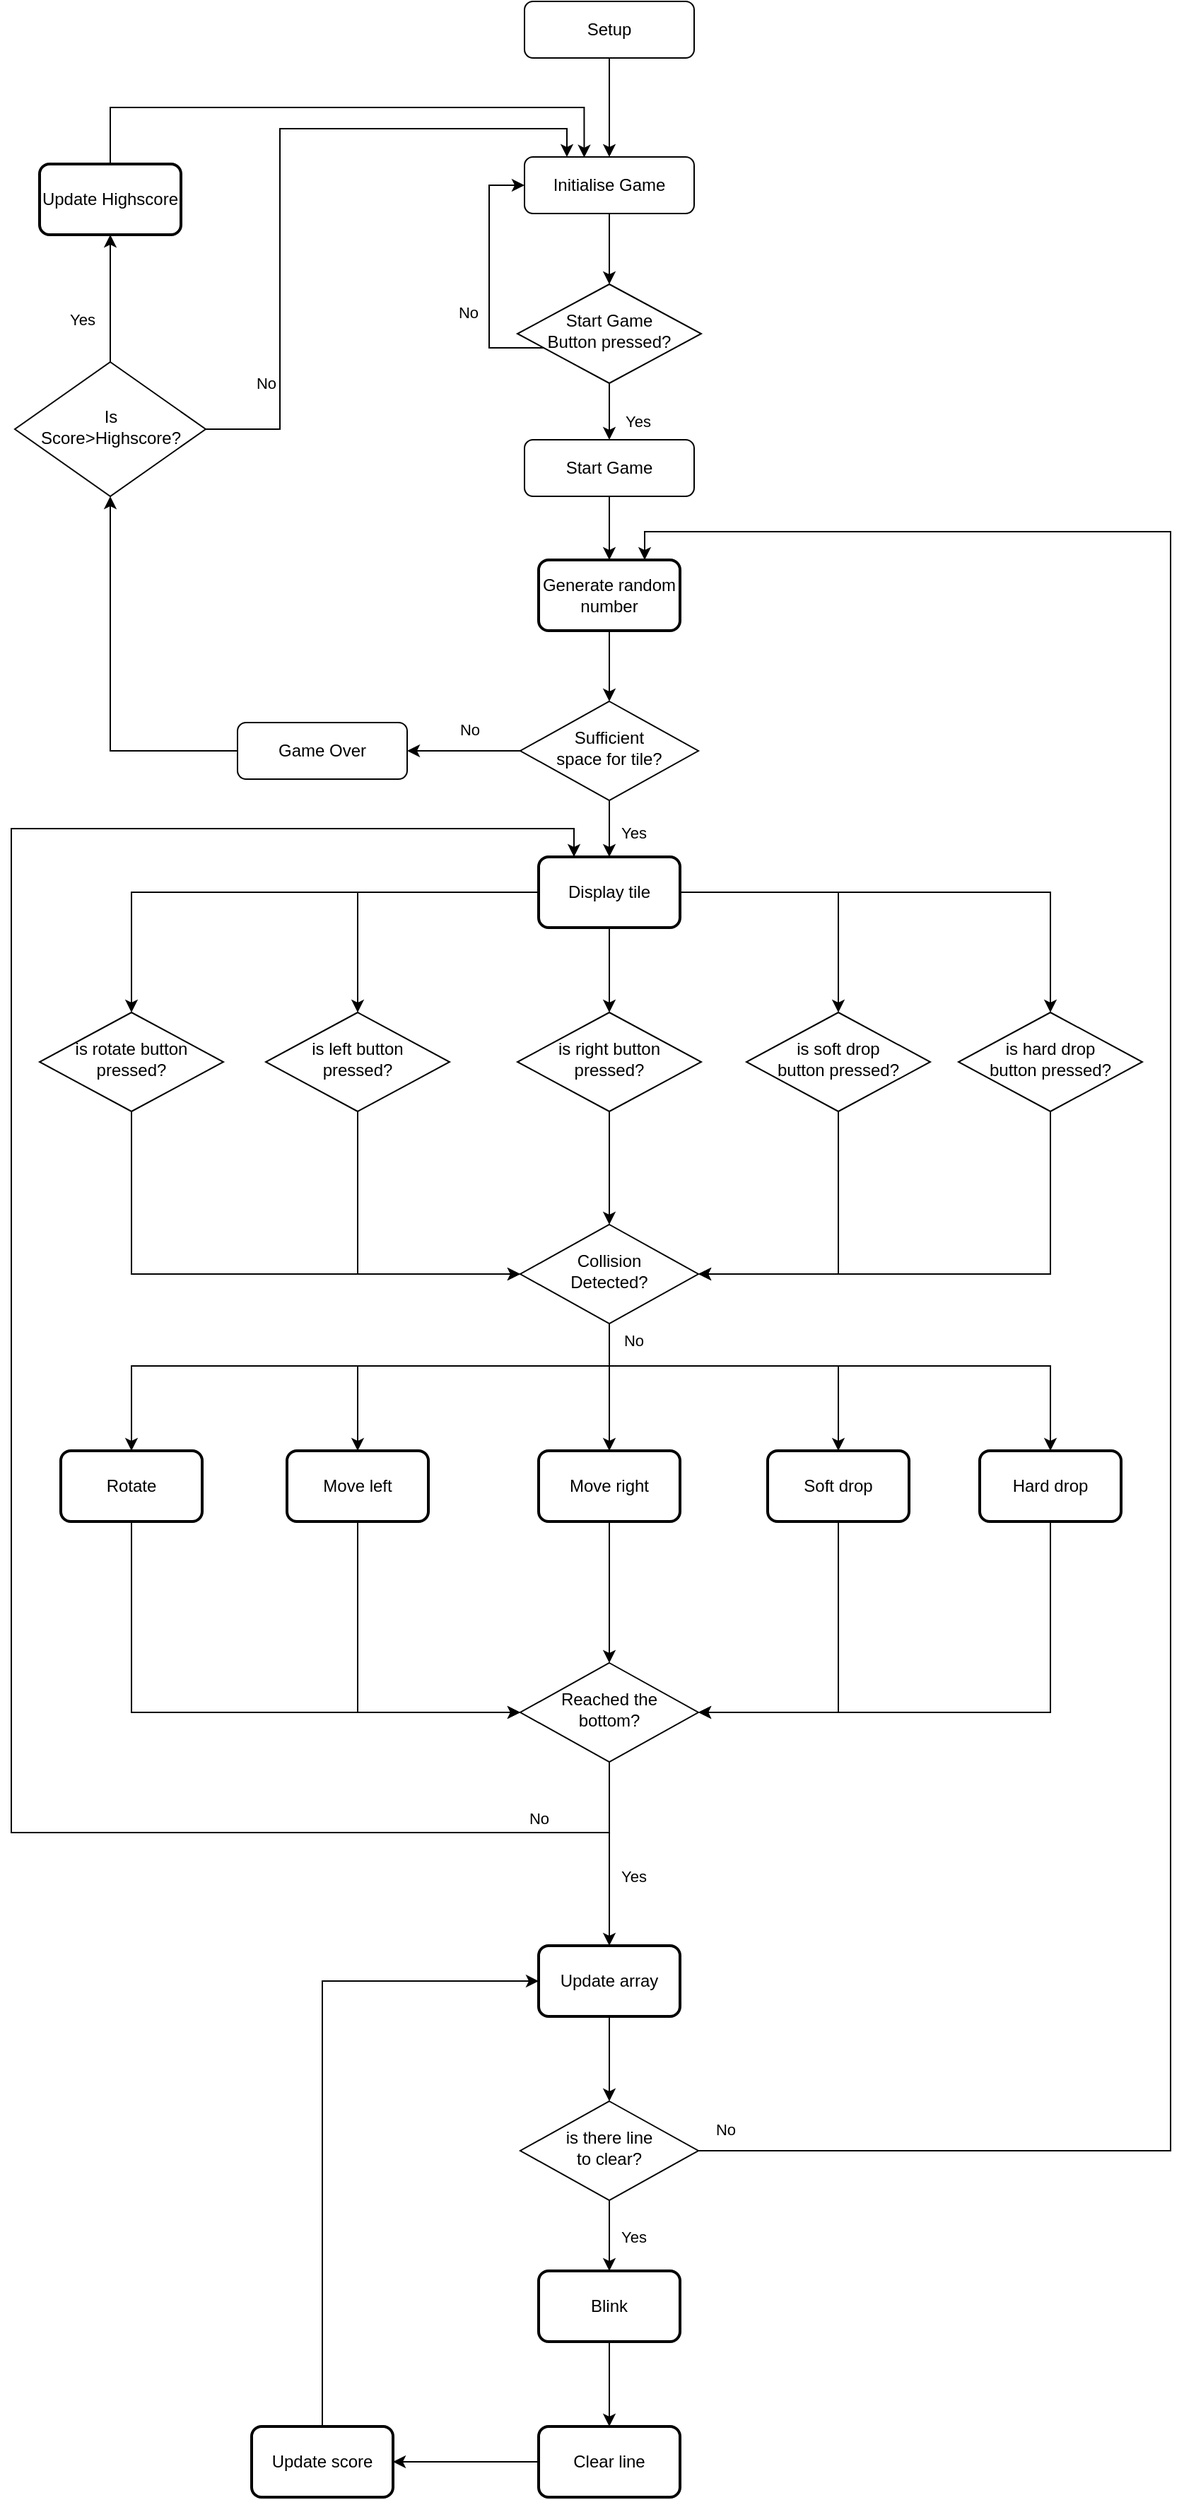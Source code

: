 <mxfile version="20.5.3" type="github">
  <diagram id="C5RBs43oDa-KdzZeNtuy" name="Page-1">
    <mxGraphModel dx="1038" dy="539" grid="1" gridSize="10" guides="1" tooltips="1" connect="1" arrows="1" fold="1" page="1" pageScale="1" pageWidth="827" pageHeight="1169" math="0" shadow="0">
      <root>
        <mxCell id="WIyWlLk6GJQsqaUBKTNV-0" />
        <mxCell id="WIyWlLk6GJQsqaUBKTNV-1" parent="WIyWlLk6GJQsqaUBKTNV-0" />
        <mxCell id="yWisvz86Ieo4HoxSNun3-1" style="edgeStyle=orthogonalEdgeStyle;rounded=0;orthogonalLoop=1;jettySize=auto;html=1;entryX=0.5;entryY=0;entryDx=0;entryDy=0;" edge="1" parent="WIyWlLk6GJQsqaUBKTNV-1" source="WIyWlLk6GJQsqaUBKTNV-3" target="yWisvz86Ieo4HoxSNun3-0">
          <mxGeometry relative="1" as="geometry" />
        </mxCell>
        <mxCell id="WIyWlLk6GJQsqaUBKTNV-3" value="Setup" style="rounded=1;whiteSpace=wrap;html=1;fontSize=12;glass=0;strokeWidth=1;shadow=0;" parent="WIyWlLk6GJQsqaUBKTNV-1" vertex="1">
          <mxGeometry x="433" y="135" width="120" height="40" as="geometry" />
        </mxCell>
        <mxCell id="yWisvz86Ieo4HoxSNun3-4" style="edgeStyle=orthogonalEdgeStyle;rounded=0;orthogonalLoop=1;jettySize=auto;html=1;" edge="1" parent="WIyWlLk6GJQsqaUBKTNV-1" source="yWisvz86Ieo4HoxSNun3-0" target="yWisvz86Ieo4HoxSNun3-3">
          <mxGeometry relative="1" as="geometry" />
        </mxCell>
        <mxCell id="yWisvz86Ieo4HoxSNun3-0" value="Initialise Game" style="rounded=1;whiteSpace=wrap;html=1;fontSize=12;glass=0;strokeWidth=1;shadow=0;" vertex="1" parent="WIyWlLk6GJQsqaUBKTNV-1">
          <mxGeometry x="433" y="245" width="120" height="40" as="geometry" />
        </mxCell>
        <mxCell id="yWisvz86Ieo4HoxSNun3-15" style="edgeStyle=orthogonalEdgeStyle;rounded=0;orthogonalLoop=1;jettySize=auto;html=1;" edge="1" parent="WIyWlLk6GJQsqaUBKTNV-1" source="yWisvz86Ieo4HoxSNun3-2" target="yWisvz86Ieo4HoxSNun3-14">
          <mxGeometry relative="1" as="geometry" />
        </mxCell>
        <mxCell id="yWisvz86Ieo4HoxSNun3-2" value="Start Game" style="rounded=1;whiteSpace=wrap;html=1;fontSize=12;glass=0;strokeWidth=1;shadow=0;" vertex="1" parent="WIyWlLk6GJQsqaUBKTNV-1">
          <mxGeometry x="433" y="445" width="120" height="40" as="geometry" />
        </mxCell>
        <mxCell id="yWisvz86Ieo4HoxSNun3-8" style="edgeStyle=orthogonalEdgeStyle;rounded=0;orthogonalLoop=1;jettySize=auto;html=1;entryX=0;entryY=0.5;entryDx=0;entryDy=0;" edge="1" parent="WIyWlLk6GJQsqaUBKTNV-1" source="yWisvz86Ieo4HoxSNun3-3" target="yWisvz86Ieo4HoxSNun3-0">
          <mxGeometry relative="1" as="geometry">
            <Array as="points">
              <mxPoint x="408" y="380" />
              <mxPoint x="408" y="265" />
            </Array>
          </mxGeometry>
        </mxCell>
        <mxCell id="yWisvz86Ieo4HoxSNun3-9" value="No" style="edgeLabel;html=1;align=center;verticalAlign=middle;resizable=0;points=[];" vertex="1" connectable="0" parent="yWisvz86Ieo4HoxSNun3-8">
          <mxGeometry x="-0.557" y="-1" relative="1" as="geometry">
            <mxPoint x="-16" y="-24" as="offset" />
          </mxGeometry>
        </mxCell>
        <mxCell id="yWisvz86Ieo4HoxSNun3-12" style="edgeStyle=orthogonalEdgeStyle;rounded=0;orthogonalLoop=1;jettySize=auto;html=1;" edge="1" parent="WIyWlLk6GJQsqaUBKTNV-1" source="yWisvz86Ieo4HoxSNun3-3" target="yWisvz86Ieo4HoxSNun3-2">
          <mxGeometry relative="1" as="geometry" />
        </mxCell>
        <mxCell id="yWisvz86Ieo4HoxSNun3-13" value="Yes" style="edgeLabel;html=1;align=center;verticalAlign=middle;resizable=0;points=[];" vertex="1" connectable="0" parent="yWisvz86Ieo4HoxSNun3-12">
          <mxGeometry x="0.235" relative="1" as="geometry">
            <mxPoint x="20" y="2" as="offset" />
          </mxGeometry>
        </mxCell>
        <mxCell id="yWisvz86Ieo4HoxSNun3-3" value="Start Game &lt;br&gt;Button pressed?" style="rhombus;whiteSpace=wrap;html=1;shadow=0;fontFamily=Helvetica;fontSize=12;align=center;strokeWidth=1;spacing=6;spacingTop=-4;" vertex="1" parent="WIyWlLk6GJQsqaUBKTNV-1">
          <mxGeometry x="428" y="335" width="130" height="70" as="geometry" />
        </mxCell>
        <mxCell id="yWisvz86Ieo4HoxSNun3-19" style="edgeStyle=orthogonalEdgeStyle;rounded=0;orthogonalLoop=1;jettySize=auto;html=1;entryX=0.5;entryY=0;entryDx=0;entryDy=0;" edge="1" parent="WIyWlLk6GJQsqaUBKTNV-1" source="yWisvz86Ieo4HoxSNun3-14" target="yWisvz86Ieo4HoxSNun3-18">
          <mxGeometry relative="1" as="geometry" />
        </mxCell>
        <mxCell id="yWisvz86Ieo4HoxSNun3-14" value="Generate random&lt;br&gt;number" style="rounded=1;whiteSpace=wrap;html=1;absoluteArcSize=1;arcSize=14;strokeWidth=2;" vertex="1" parent="WIyWlLk6GJQsqaUBKTNV-1">
          <mxGeometry x="443" y="530" width="100" height="50" as="geometry" />
        </mxCell>
        <mxCell id="yWisvz86Ieo4HoxSNun3-43" style="edgeStyle=orthogonalEdgeStyle;rounded=0;orthogonalLoop=1;jettySize=auto;html=1;entryX=0.5;entryY=0;entryDx=0;entryDy=0;" edge="1" parent="WIyWlLk6GJQsqaUBKTNV-1" source="yWisvz86Ieo4HoxSNun3-16" target="yWisvz86Ieo4HoxSNun3-38">
          <mxGeometry relative="1" as="geometry" />
        </mxCell>
        <mxCell id="yWisvz86Ieo4HoxSNun3-44" style="edgeStyle=orthogonalEdgeStyle;rounded=0;orthogonalLoop=1;jettySize=auto;html=1;entryX=0.5;entryY=0;entryDx=0;entryDy=0;" edge="1" parent="WIyWlLk6GJQsqaUBKTNV-1" source="yWisvz86Ieo4HoxSNun3-16" target="yWisvz86Ieo4HoxSNun3-41">
          <mxGeometry relative="1" as="geometry" />
        </mxCell>
        <mxCell id="yWisvz86Ieo4HoxSNun3-45" style="edgeStyle=orthogonalEdgeStyle;rounded=0;orthogonalLoop=1;jettySize=auto;html=1;entryX=0.5;entryY=0;entryDx=0;entryDy=0;" edge="1" parent="WIyWlLk6GJQsqaUBKTNV-1" source="yWisvz86Ieo4HoxSNun3-16" target="yWisvz86Ieo4HoxSNun3-42">
          <mxGeometry relative="1" as="geometry" />
        </mxCell>
        <mxCell id="yWisvz86Ieo4HoxSNun3-48" style="edgeStyle=orthogonalEdgeStyle;rounded=0;orthogonalLoop=1;jettySize=auto;html=1;" edge="1" parent="WIyWlLk6GJQsqaUBKTNV-1" source="yWisvz86Ieo4HoxSNun3-16" target="yWisvz86Ieo4HoxSNun3-40">
          <mxGeometry relative="1" as="geometry" />
        </mxCell>
        <mxCell id="yWisvz86Ieo4HoxSNun3-50" style="edgeStyle=orthogonalEdgeStyle;rounded=0;orthogonalLoop=1;jettySize=auto;html=1;entryX=0.5;entryY=0;entryDx=0;entryDy=0;" edge="1" parent="WIyWlLk6GJQsqaUBKTNV-1" source="yWisvz86Ieo4HoxSNun3-16" target="yWisvz86Ieo4HoxSNun3-39">
          <mxGeometry relative="1" as="geometry" />
        </mxCell>
        <mxCell id="yWisvz86Ieo4HoxSNun3-16" value="Display tile" style="rounded=1;whiteSpace=wrap;html=1;absoluteArcSize=1;arcSize=14;strokeWidth=2;" vertex="1" parent="WIyWlLk6GJQsqaUBKTNV-1">
          <mxGeometry x="443" y="740" width="100" height="50" as="geometry" />
        </mxCell>
        <mxCell id="yWisvz86Ieo4HoxSNun3-20" style="edgeStyle=orthogonalEdgeStyle;rounded=0;orthogonalLoop=1;jettySize=auto;html=1;entryX=0.5;entryY=0;entryDx=0;entryDy=0;" edge="1" parent="WIyWlLk6GJQsqaUBKTNV-1" source="yWisvz86Ieo4HoxSNun3-18" target="yWisvz86Ieo4HoxSNun3-16">
          <mxGeometry relative="1" as="geometry" />
        </mxCell>
        <mxCell id="yWisvz86Ieo4HoxSNun3-24" value="Yes" style="edgeLabel;html=1;align=center;verticalAlign=middle;resizable=0;points=[];" vertex="1" connectable="0" parent="yWisvz86Ieo4HoxSNun3-20">
          <mxGeometry x="-0.284" y="1" relative="1" as="geometry">
            <mxPoint x="16" y="8" as="offset" />
          </mxGeometry>
        </mxCell>
        <mxCell id="yWisvz86Ieo4HoxSNun3-22" style="edgeStyle=orthogonalEdgeStyle;rounded=0;orthogonalLoop=1;jettySize=auto;html=1;entryX=1;entryY=0.5;entryDx=0;entryDy=0;" edge="1" parent="WIyWlLk6GJQsqaUBKTNV-1" source="yWisvz86Ieo4HoxSNun3-18" target="yWisvz86Ieo4HoxSNun3-37">
          <mxGeometry relative="1" as="geometry">
            <mxPoint x="190" y="575" as="targetPoint" />
          </mxGeometry>
        </mxCell>
        <mxCell id="yWisvz86Ieo4HoxSNun3-23" value="No" style="edgeLabel;html=1;align=center;verticalAlign=middle;resizable=0;points=[];" vertex="1" connectable="0" parent="yWisvz86Ieo4HoxSNun3-22">
          <mxGeometry x="-0.236" y="-5" relative="1" as="geometry">
            <mxPoint x="-6" y="-10" as="offset" />
          </mxGeometry>
        </mxCell>
        <mxCell id="yWisvz86Ieo4HoxSNun3-18" value="Sufficient &lt;br&gt;space for tile?" style="rhombus;whiteSpace=wrap;html=1;shadow=0;fontFamily=Helvetica;fontSize=12;align=center;strokeWidth=1;spacing=6;spacingTop=-4;" vertex="1" parent="WIyWlLk6GJQsqaUBKTNV-1">
          <mxGeometry x="430" y="630" width="126" height="70" as="geometry" />
        </mxCell>
        <mxCell id="yWisvz86Ieo4HoxSNun3-36" style="edgeStyle=orthogonalEdgeStyle;rounded=0;orthogonalLoop=1;jettySize=auto;html=1;entryX=0.352;entryY=0.01;entryDx=0;entryDy=0;entryPerimeter=0;" edge="1" parent="WIyWlLk6GJQsqaUBKTNV-1" source="yWisvz86Ieo4HoxSNun3-26" target="yWisvz86Ieo4HoxSNun3-0">
          <mxGeometry relative="1" as="geometry">
            <Array as="points">
              <mxPoint x="140" y="210" />
              <mxPoint x="475" y="210" />
            </Array>
          </mxGeometry>
        </mxCell>
        <mxCell id="yWisvz86Ieo4HoxSNun3-26" value="Update Highscore" style="rounded=1;whiteSpace=wrap;html=1;absoluteArcSize=1;arcSize=14;strokeWidth=2;" vertex="1" parent="WIyWlLk6GJQsqaUBKTNV-1">
          <mxGeometry x="90" y="250" width="100" height="50" as="geometry" />
        </mxCell>
        <mxCell id="yWisvz86Ieo4HoxSNun3-29" style="edgeStyle=orthogonalEdgeStyle;rounded=0;orthogonalLoop=1;jettySize=auto;html=1;" edge="1" parent="WIyWlLk6GJQsqaUBKTNV-1" source="yWisvz86Ieo4HoxSNun3-27" target="yWisvz86Ieo4HoxSNun3-26">
          <mxGeometry relative="1" as="geometry" />
        </mxCell>
        <mxCell id="yWisvz86Ieo4HoxSNun3-30" value="Yes" style="edgeLabel;html=1;align=center;verticalAlign=middle;resizable=0;points=[];" vertex="1" connectable="0" parent="yWisvz86Ieo4HoxSNun3-29">
          <mxGeometry x="0.284" y="1" relative="1" as="geometry">
            <mxPoint x="-19" y="28" as="offset" />
          </mxGeometry>
        </mxCell>
        <mxCell id="yWisvz86Ieo4HoxSNun3-31" style="edgeStyle=orthogonalEdgeStyle;rounded=0;orthogonalLoop=1;jettySize=auto;html=1;entryX=0.25;entryY=0;entryDx=0;entryDy=0;" edge="1" parent="WIyWlLk6GJQsqaUBKTNV-1" source="yWisvz86Ieo4HoxSNun3-27" target="yWisvz86Ieo4HoxSNun3-0">
          <mxGeometry relative="1" as="geometry">
            <Array as="points">
              <mxPoint x="260" y="438" />
              <mxPoint x="260" y="225" />
              <mxPoint x="463" y="225" />
            </Array>
          </mxGeometry>
        </mxCell>
        <mxCell id="yWisvz86Ieo4HoxSNun3-32" value="No" style="edgeLabel;html=1;align=center;verticalAlign=middle;resizable=0;points=[];" vertex="1" connectable="0" parent="yWisvz86Ieo4HoxSNun3-31">
          <mxGeometry x="-0.632" y="2" relative="1" as="geometry">
            <mxPoint x="-8" y="5" as="offset" />
          </mxGeometry>
        </mxCell>
        <mxCell id="yWisvz86Ieo4HoxSNun3-27" value="Is &lt;br&gt;Score&amp;gt;Highscore?" style="rhombus;whiteSpace=wrap;html=1;shadow=0;fontFamily=Helvetica;fontSize=12;align=center;strokeWidth=1;spacing=6;spacingTop=-4;" vertex="1" parent="WIyWlLk6GJQsqaUBKTNV-1">
          <mxGeometry x="72.5" y="390" width="135" height="95" as="geometry" />
        </mxCell>
        <mxCell id="yWisvz86Ieo4HoxSNun3-113" style="edgeStyle=orthogonalEdgeStyle;rounded=0;orthogonalLoop=1;jettySize=auto;html=1;entryX=0.5;entryY=1;entryDx=0;entryDy=0;" edge="1" parent="WIyWlLk6GJQsqaUBKTNV-1" source="yWisvz86Ieo4HoxSNun3-37" target="yWisvz86Ieo4HoxSNun3-27">
          <mxGeometry relative="1" as="geometry" />
        </mxCell>
        <mxCell id="yWisvz86Ieo4HoxSNun3-37" value="Game Over" style="rounded=1;whiteSpace=wrap;html=1;fontSize=12;glass=0;strokeWidth=1;shadow=0;" vertex="1" parent="WIyWlLk6GJQsqaUBKTNV-1">
          <mxGeometry x="230" y="645" width="120" height="40" as="geometry" />
        </mxCell>
        <mxCell id="yWisvz86Ieo4HoxSNun3-72" style="edgeStyle=orthogonalEdgeStyle;rounded=0;orthogonalLoop=1;jettySize=auto;html=1;entryX=0;entryY=0.5;entryDx=0;entryDy=0;" edge="1" parent="WIyWlLk6GJQsqaUBKTNV-1" source="yWisvz86Ieo4HoxSNun3-38" target="yWisvz86Ieo4HoxSNun3-67">
          <mxGeometry relative="1" as="geometry">
            <Array as="points">
              <mxPoint x="155" y="1035" />
            </Array>
          </mxGeometry>
        </mxCell>
        <mxCell id="yWisvz86Ieo4HoxSNun3-38" value="is rotate button&lt;br&gt;pressed?" style="rhombus;whiteSpace=wrap;html=1;shadow=0;fontFamily=Helvetica;fontSize=12;align=center;strokeWidth=1;spacing=6;spacingTop=-4;" vertex="1" parent="WIyWlLk6GJQsqaUBKTNV-1">
          <mxGeometry x="90" y="850" width="130" height="70" as="geometry" />
        </mxCell>
        <mxCell id="yWisvz86Ieo4HoxSNun3-75" style="edgeStyle=orthogonalEdgeStyle;rounded=0;orthogonalLoop=1;jettySize=auto;html=1;entryX=1;entryY=0.5;entryDx=0;entryDy=0;" edge="1" parent="WIyWlLk6GJQsqaUBKTNV-1" source="yWisvz86Ieo4HoxSNun3-39" target="yWisvz86Ieo4HoxSNun3-67">
          <mxGeometry relative="1" as="geometry">
            <Array as="points">
              <mxPoint x="655" y="1035" />
            </Array>
          </mxGeometry>
        </mxCell>
        <mxCell id="yWisvz86Ieo4HoxSNun3-39" value="is soft drop&lt;br&gt;button pressed?" style="rhombus;whiteSpace=wrap;html=1;shadow=0;fontFamily=Helvetica;fontSize=12;align=center;strokeWidth=1;spacing=6;spacingTop=-4;" vertex="1" parent="WIyWlLk6GJQsqaUBKTNV-1">
          <mxGeometry x="590" y="850" width="130" height="70" as="geometry" />
        </mxCell>
        <mxCell id="yWisvz86Ieo4HoxSNun3-76" style="edgeStyle=orthogonalEdgeStyle;rounded=0;orthogonalLoop=1;jettySize=auto;html=1;entryX=1;entryY=0.5;entryDx=0;entryDy=0;" edge="1" parent="WIyWlLk6GJQsqaUBKTNV-1" source="yWisvz86Ieo4HoxSNun3-40" target="yWisvz86Ieo4HoxSNun3-67">
          <mxGeometry relative="1" as="geometry">
            <Array as="points">
              <mxPoint x="805" y="1035" />
            </Array>
          </mxGeometry>
        </mxCell>
        <mxCell id="yWisvz86Ieo4HoxSNun3-40" value="is hard drop&lt;br&gt;button pressed?" style="rhombus;whiteSpace=wrap;html=1;shadow=0;fontFamily=Helvetica;fontSize=12;align=center;strokeWidth=1;spacing=6;spacingTop=-4;" vertex="1" parent="WIyWlLk6GJQsqaUBKTNV-1">
          <mxGeometry x="740" y="850" width="130" height="70" as="geometry" />
        </mxCell>
        <mxCell id="yWisvz86Ieo4HoxSNun3-73" style="edgeStyle=orthogonalEdgeStyle;rounded=0;orthogonalLoop=1;jettySize=auto;html=1;entryX=0;entryY=0.5;entryDx=0;entryDy=0;" edge="1" parent="WIyWlLk6GJQsqaUBKTNV-1" source="yWisvz86Ieo4HoxSNun3-41" target="yWisvz86Ieo4HoxSNun3-67">
          <mxGeometry relative="1" as="geometry">
            <Array as="points">
              <mxPoint x="315" y="1035" />
            </Array>
          </mxGeometry>
        </mxCell>
        <mxCell id="yWisvz86Ieo4HoxSNun3-41" value="is left button&lt;br&gt;pressed?" style="rhombus;whiteSpace=wrap;html=1;shadow=0;fontFamily=Helvetica;fontSize=12;align=center;strokeWidth=1;spacing=6;spacingTop=-4;" vertex="1" parent="WIyWlLk6GJQsqaUBKTNV-1">
          <mxGeometry x="250" y="850" width="130" height="70" as="geometry" />
        </mxCell>
        <mxCell id="yWisvz86Ieo4HoxSNun3-74" style="edgeStyle=orthogonalEdgeStyle;rounded=0;orthogonalLoop=1;jettySize=auto;html=1;entryX=0.5;entryY=0;entryDx=0;entryDy=0;" edge="1" parent="WIyWlLk6GJQsqaUBKTNV-1" source="yWisvz86Ieo4HoxSNun3-42" target="yWisvz86Ieo4HoxSNun3-67">
          <mxGeometry relative="1" as="geometry" />
        </mxCell>
        <mxCell id="yWisvz86Ieo4HoxSNun3-42" value="is right button&lt;br&gt;pressed?" style="rhombus;whiteSpace=wrap;html=1;shadow=0;fontFamily=Helvetica;fontSize=12;align=center;strokeWidth=1;spacing=6;spacingTop=-4;" vertex="1" parent="WIyWlLk6GJQsqaUBKTNV-1">
          <mxGeometry x="428" y="850" width="130" height="70" as="geometry" />
        </mxCell>
        <mxCell id="yWisvz86Ieo4HoxSNun3-84" style="edgeStyle=orthogonalEdgeStyle;rounded=0;orthogonalLoop=1;jettySize=auto;html=1;entryX=0;entryY=0.5;entryDx=0;entryDy=0;" edge="1" parent="WIyWlLk6GJQsqaUBKTNV-1" source="yWisvz86Ieo4HoxSNun3-51" target="yWisvz86Ieo4HoxSNun3-83">
          <mxGeometry relative="1" as="geometry">
            <Array as="points">
              <mxPoint x="155" y="1345" />
            </Array>
          </mxGeometry>
        </mxCell>
        <mxCell id="yWisvz86Ieo4HoxSNun3-51" value="Rotate" style="rounded=1;whiteSpace=wrap;html=1;absoluteArcSize=1;arcSize=14;strokeWidth=2;" vertex="1" parent="WIyWlLk6GJQsqaUBKTNV-1">
          <mxGeometry x="105" y="1160" width="100" height="50" as="geometry" />
        </mxCell>
        <mxCell id="yWisvz86Ieo4HoxSNun3-85" style="edgeStyle=orthogonalEdgeStyle;rounded=0;orthogonalLoop=1;jettySize=auto;html=1;entryX=0;entryY=0.5;entryDx=0;entryDy=0;" edge="1" parent="WIyWlLk6GJQsqaUBKTNV-1" source="yWisvz86Ieo4HoxSNun3-52" target="yWisvz86Ieo4HoxSNun3-83">
          <mxGeometry relative="1" as="geometry">
            <Array as="points">
              <mxPoint x="315" y="1345" />
            </Array>
          </mxGeometry>
        </mxCell>
        <mxCell id="yWisvz86Ieo4HoxSNun3-52" value="Move left" style="rounded=1;whiteSpace=wrap;html=1;absoluteArcSize=1;arcSize=14;strokeWidth=2;" vertex="1" parent="WIyWlLk6GJQsqaUBKTNV-1">
          <mxGeometry x="265" y="1160" width="100" height="50" as="geometry" />
        </mxCell>
        <mxCell id="yWisvz86Ieo4HoxSNun3-86" style="edgeStyle=orthogonalEdgeStyle;rounded=0;orthogonalLoop=1;jettySize=auto;html=1;entryX=0.5;entryY=0;entryDx=0;entryDy=0;" edge="1" parent="WIyWlLk6GJQsqaUBKTNV-1" source="yWisvz86Ieo4HoxSNun3-53" target="yWisvz86Ieo4HoxSNun3-83">
          <mxGeometry relative="1" as="geometry" />
        </mxCell>
        <mxCell id="yWisvz86Ieo4HoxSNun3-53" value="Move right" style="rounded=1;whiteSpace=wrap;html=1;absoluteArcSize=1;arcSize=14;strokeWidth=2;" vertex="1" parent="WIyWlLk6GJQsqaUBKTNV-1">
          <mxGeometry x="443" y="1160" width="100" height="50" as="geometry" />
        </mxCell>
        <mxCell id="yWisvz86Ieo4HoxSNun3-87" style="edgeStyle=orthogonalEdgeStyle;rounded=0;orthogonalLoop=1;jettySize=auto;html=1;entryX=1;entryY=0.5;entryDx=0;entryDy=0;" edge="1" parent="WIyWlLk6GJQsqaUBKTNV-1" source="yWisvz86Ieo4HoxSNun3-54" target="yWisvz86Ieo4HoxSNun3-83">
          <mxGeometry relative="1" as="geometry">
            <Array as="points">
              <mxPoint x="655" y="1345" />
            </Array>
          </mxGeometry>
        </mxCell>
        <mxCell id="yWisvz86Ieo4HoxSNun3-54" value="Soft drop" style="rounded=1;whiteSpace=wrap;html=1;absoluteArcSize=1;arcSize=14;strokeWidth=2;" vertex="1" parent="WIyWlLk6GJQsqaUBKTNV-1">
          <mxGeometry x="605" y="1160" width="100" height="50" as="geometry" />
        </mxCell>
        <mxCell id="yWisvz86Ieo4HoxSNun3-88" style="edgeStyle=orthogonalEdgeStyle;rounded=0;orthogonalLoop=1;jettySize=auto;html=1;entryX=1;entryY=0.5;entryDx=0;entryDy=0;" edge="1" parent="WIyWlLk6GJQsqaUBKTNV-1" source="yWisvz86Ieo4HoxSNun3-55" target="yWisvz86Ieo4HoxSNun3-83">
          <mxGeometry relative="1" as="geometry">
            <Array as="points">
              <mxPoint x="805" y="1345" />
            </Array>
          </mxGeometry>
        </mxCell>
        <mxCell id="yWisvz86Ieo4HoxSNun3-55" value="Hard drop" style="rounded=1;whiteSpace=wrap;html=1;absoluteArcSize=1;arcSize=14;strokeWidth=2;" vertex="1" parent="WIyWlLk6GJQsqaUBKTNV-1">
          <mxGeometry x="755" y="1160" width="100" height="50" as="geometry" />
        </mxCell>
        <mxCell id="yWisvz86Ieo4HoxSNun3-77" style="edgeStyle=orthogonalEdgeStyle;rounded=0;orthogonalLoop=1;jettySize=auto;html=1;entryX=0.5;entryY=0;entryDx=0;entryDy=0;" edge="1" parent="WIyWlLk6GJQsqaUBKTNV-1" source="yWisvz86Ieo4HoxSNun3-67" target="yWisvz86Ieo4HoxSNun3-51">
          <mxGeometry relative="1" as="geometry">
            <Array as="points">
              <mxPoint x="493" y="1100" />
              <mxPoint x="155" y="1100" />
            </Array>
          </mxGeometry>
        </mxCell>
        <mxCell id="yWisvz86Ieo4HoxSNun3-78" style="edgeStyle=orthogonalEdgeStyle;rounded=0;orthogonalLoop=1;jettySize=auto;html=1;entryX=0.5;entryY=0;entryDx=0;entryDy=0;" edge="1" parent="WIyWlLk6GJQsqaUBKTNV-1" source="yWisvz86Ieo4HoxSNun3-67" target="yWisvz86Ieo4HoxSNun3-52">
          <mxGeometry relative="1" as="geometry">
            <Array as="points">
              <mxPoint x="493" y="1100" />
              <mxPoint x="315" y="1100" />
            </Array>
          </mxGeometry>
        </mxCell>
        <mxCell id="yWisvz86Ieo4HoxSNun3-79" style="edgeStyle=orthogonalEdgeStyle;rounded=0;orthogonalLoop=1;jettySize=auto;html=1;" edge="1" parent="WIyWlLk6GJQsqaUBKTNV-1" source="yWisvz86Ieo4HoxSNun3-67" target="yWisvz86Ieo4HoxSNun3-55">
          <mxGeometry relative="1" as="geometry">
            <Array as="points">
              <mxPoint x="493" y="1100" />
              <mxPoint x="805" y="1100" />
            </Array>
          </mxGeometry>
        </mxCell>
        <mxCell id="yWisvz86Ieo4HoxSNun3-80" style="edgeStyle=orthogonalEdgeStyle;rounded=0;orthogonalLoop=1;jettySize=auto;html=1;entryX=0.5;entryY=0;entryDx=0;entryDy=0;" edge="1" parent="WIyWlLk6GJQsqaUBKTNV-1" source="yWisvz86Ieo4HoxSNun3-67" target="yWisvz86Ieo4HoxSNun3-54">
          <mxGeometry relative="1" as="geometry">
            <Array as="points">
              <mxPoint x="493" y="1100" />
              <mxPoint x="655" y="1100" />
            </Array>
          </mxGeometry>
        </mxCell>
        <mxCell id="yWisvz86Ieo4HoxSNun3-81" style="edgeStyle=orthogonalEdgeStyle;rounded=0;orthogonalLoop=1;jettySize=auto;html=1;entryX=0.5;entryY=0;entryDx=0;entryDy=0;" edge="1" parent="WIyWlLk6GJQsqaUBKTNV-1" source="yWisvz86Ieo4HoxSNun3-67" target="yWisvz86Ieo4HoxSNun3-53">
          <mxGeometry relative="1" as="geometry" />
        </mxCell>
        <mxCell id="yWisvz86Ieo4HoxSNun3-82" value="No" style="edgeLabel;html=1;align=center;verticalAlign=middle;resizable=0;points=[];" vertex="1" connectable="0" parent="yWisvz86Ieo4HoxSNun3-81">
          <mxGeometry x="-0.742" y="2" relative="1" as="geometry">
            <mxPoint x="15" as="offset" />
          </mxGeometry>
        </mxCell>
        <mxCell id="yWisvz86Ieo4HoxSNun3-67" value="Collision &lt;br&gt;Detected?" style="rhombus;whiteSpace=wrap;html=1;shadow=0;fontFamily=Helvetica;fontSize=12;align=center;strokeWidth=1;spacing=6;spacingTop=-4;" vertex="1" parent="WIyWlLk6GJQsqaUBKTNV-1">
          <mxGeometry x="430" y="1000" width="126" height="70" as="geometry" />
        </mxCell>
        <mxCell id="yWisvz86Ieo4HoxSNun3-89" style="edgeStyle=orthogonalEdgeStyle;rounded=0;orthogonalLoop=1;jettySize=auto;html=1;entryX=0.25;entryY=0;entryDx=0;entryDy=0;" edge="1" parent="WIyWlLk6GJQsqaUBKTNV-1" source="yWisvz86Ieo4HoxSNun3-83" target="yWisvz86Ieo4HoxSNun3-16">
          <mxGeometry relative="1" as="geometry">
            <Array as="points">
              <mxPoint x="493" y="1430" />
              <mxPoint x="70" y="1430" />
              <mxPoint x="70" y="720" />
              <mxPoint x="468" y="720" />
            </Array>
          </mxGeometry>
        </mxCell>
        <mxCell id="yWisvz86Ieo4HoxSNun3-90" value="No" style="edgeLabel;html=1;align=center;verticalAlign=middle;resizable=0;points=[];" vertex="1" connectable="0" parent="yWisvz86Ieo4HoxSNun3-89">
          <mxGeometry x="-0.873" y="-1" relative="1" as="geometry">
            <mxPoint x="1" y="-9" as="offset" />
          </mxGeometry>
        </mxCell>
        <mxCell id="yWisvz86Ieo4HoxSNun3-95" style="edgeStyle=orthogonalEdgeStyle;rounded=0;orthogonalLoop=1;jettySize=auto;html=1;" edge="1" parent="WIyWlLk6GJQsqaUBKTNV-1" source="yWisvz86Ieo4HoxSNun3-83" target="yWisvz86Ieo4HoxSNun3-94">
          <mxGeometry relative="1" as="geometry" />
        </mxCell>
        <mxCell id="yWisvz86Ieo4HoxSNun3-96" value="Yes" style="edgeLabel;html=1;align=center;verticalAlign=middle;resizable=0;points=[];" vertex="1" connectable="0" parent="yWisvz86Ieo4HoxSNun3-95">
          <mxGeometry x="0.24" y="4" relative="1" as="geometry">
            <mxPoint x="13" as="offset" />
          </mxGeometry>
        </mxCell>
        <mxCell id="yWisvz86Ieo4HoxSNun3-83" value="Reached the &lt;br&gt;bottom?" style="rhombus;whiteSpace=wrap;html=1;shadow=0;fontFamily=Helvetica;fontSize=12;align=center;strokeWidth=1;spacing=6;spacingTop=-4;" vertex="1" parent="WIyWlLk6GJQsqaUBKTNV-1">
          <mxGeometry x="430" y="1310" width="126" height="70" as="geometry" />
        </mxCell>
        <mxCell id="yWisvz86Ieo4HoxSNun3-99" style="edgeStyle=orthogonalEdgeStyle;rounded=0;orthogonalLoop=1;jettySize=auto;html=1;" edge="1" parent="WIyWlLk6GJQsqaUBKTNV-1" source="yWisvz86Ieo4HoxSNun3-94" target="yWisvz86Ieo4HoxSNun3-98">
          <mxGeometry relative="1" as="geometry" />
        </mxCell>
        <mxCell id="yWisvz86Ieo4HoxSNun3-94" value="Update array" style="rounded=1;whiteSpace=wrap;html=1;absoluteArcSize=1;arcSize=14;strokeWidth=2;" vertex="1" parent="WIyWlLk6GJQsqaUBKTNV-1">
          <mxGeometry x="443" y="1510" width="100" height="50" as="geometry" />
        </mxCell>
        <mxCell id="yWisvz86Ieo4HoxSNun3-105" style="edgeStyle=orthogonalEdgeStyle;rounded=0;orthogonalLoop=1;jettySize=auto;html=1;" edge="1" parent="WIyWlLk6GJQsqaUBKTNV-1" source="yWisvz86Ieo4HoxSNun3-97" target="yWisvz86Ieo4HoxSNun3-104">
          <mxGeometry relative="1" as="geometry" />
        </mxCell>
        <mxCell id="yWisvz86Ieo4HoxSNun3-97" value="Blink" style="rounded=1;whiteSpace=wrap;html=1;absoluteArcSize=1;arcSize=14;strokeWidth=2;" vertex="1" parent="WIyWlLk6GJQsqaUBKTNV-1">
          <mxGeometry x="443" y="1740" width="100" height="50" as="geometry" />
        </mxCell>
        <mxCell id="yWisvz86Ieo4HoxSNun3-100" style="edgeStyle=orthogonalEdgeStyle;rounded=0;orthogonalLoop=1;jettySize=auto;html=1;" edge="1" parent="WIyWlLk6GJQsqaUBKTNV-1" source="yWisvz86Ieo4HoxSNun3-98" target="yWisvz86Ieo4HoxSNun3-97">
          <mxGeometry relative="1" as="geometry" />
        </mxCell>
        <mxCell id="yWisvz86Ieo4HoxSNun3-103" value="Yes" style="edgeLabel;html=1;align=center;verticalAlign=middle;resizable=0;points=[];" vertex="1" connectable="0" parent="yWisvz86Ieo4HoxSNun3-100">
          <mxGeometry x="-0.298" y="1" relative="1" as="geometry">
            <mxPoint x="16" y="8" as="offset" />
          </mxGeometry>
        </mxCell>
        <mxCell id="yWisvz86Ieo4HoxSNun3-107" style="edgeStyle=orthogonalEdgeStyle;rounded=0;orthogonalLoop=1;jettySize=auto;html=1;entryX=0.75;entryY=0;entryDx=0;entryDy=0;" edge="1" parent="WIyWlLk6GJQsqaUBKTNV-1" source="yWisvz86Ieo4HoxSNun3-98" target="yWisvz86Ieo4HoxSNun3-14">
          <mxGeometry relative="1" as="geometry">
            <Array as="points">
              <mxPoint x="890" y="1655" />
              <mxPoint x="890" y="510" />
              <mxPoint x="518" y="510" />
            </Array>
          </mxGeometry>
        </mxCell>
        <mxCell id="yWisvz86Ieo4HoxSNun3-108" value="No" style="edgeLabel;html=1;align=center;verticalAlign=middle;resizable=0;points=[];" vertex="1" connectable="0" parent="yWisvz86Ieo4HoxSNun3-107">
          <mxGeometry x="-0.98" relative="1" as="geometry">
            <mxPoint y="-15" as="offset" />
          </mxGeometry>
        </mxCell>
        <mxCell id="yWisvz86Ieo4HoxSNun3-98" value="is there line &lt;br&gt;to clear?" style="rhombus;whiteSpace=wrap;html=1;shadow=0;fontFamily=Helvetica;fontSize=12;align=center;strokeWidth=1;spacing=6;spacingTop=-4;" vertex="1" parent="WIyWlLk6GJQsqaUBKTNV-1">
          <mxGeometry x="430" y="1620" width="126" height="70" as="geometry" />
        </mxCell>
        <mxCell id="yWisvz86Ieo4HoxSNun3-110" style="edgeStyle=orthogonalEdgeStyle;rounded=0;orthogonalLoop=1;jettySize=auto;html=1;entryX=1;entryY=0.5;entryDx=0;entryDy=0;" edge="1" parent="WIyWlLk6GJQsqaUBKTNV-1" source="yWisvz86Ieo4HoxSNun3-104" target="yWisvz86Ieo4HoxSNun3-109">
          <mxGeometry relative="1" as="geometry" />
        </mxCell>
        <mxCell id="yWisvz86Ieo4HoxSNun3-104" value="Clear line" style="rounded=1;whiteSpace=wrap;html=1;absoluteArcSize=1;arcSize=14;strokeWidth=2;" vertex="1" parent="WIyWlLk6GJQsqaUBKTNV-1">
          <mxGeometry x="443" y="1850" width="100" height="50" as="geometry" />
        </mxCell>
        <mxCell id="yWisvz86Ieo4HoxSNun3-111" style="edgeStyle=orthogonalEdgeStyle;rounded=0;orthogonalLoop=1;jettySize=auto;html=1;entryX=0;entryY=0.5;entryDx=0;entryDy=0;" edge="1" parent="WIyWlLk6GJQsqaUBKTNV-1" source="yWisvz86Ieo4HoxSNun3-109" target="yWisvz86Ieo4HoxSNun3-94">
          <mxGeometry relative="1" as="geometry">
            <Array as="points">
              <mxPoint x="290" y="1535" />
            </Array>
          </mxGeometry>
        </mxCell>
        <mxCell id="yWisvz86Ieo4HoxSNun3-109" value="Update score" style="rounded=1;whiteSpace=wrap;html=1;absoluteArcSize=1;arcSize=14;strokeWidth=2;" vertex="1" parent="WIyWlLk6GJQsqaUBKTNV-1">
          <mxGeometry x="240" y="1850" width="100" height="50" as="geometry" />
        </mxCell>
      </root>
    </mxGraphModel>
  </diagram>
</mxfile>
